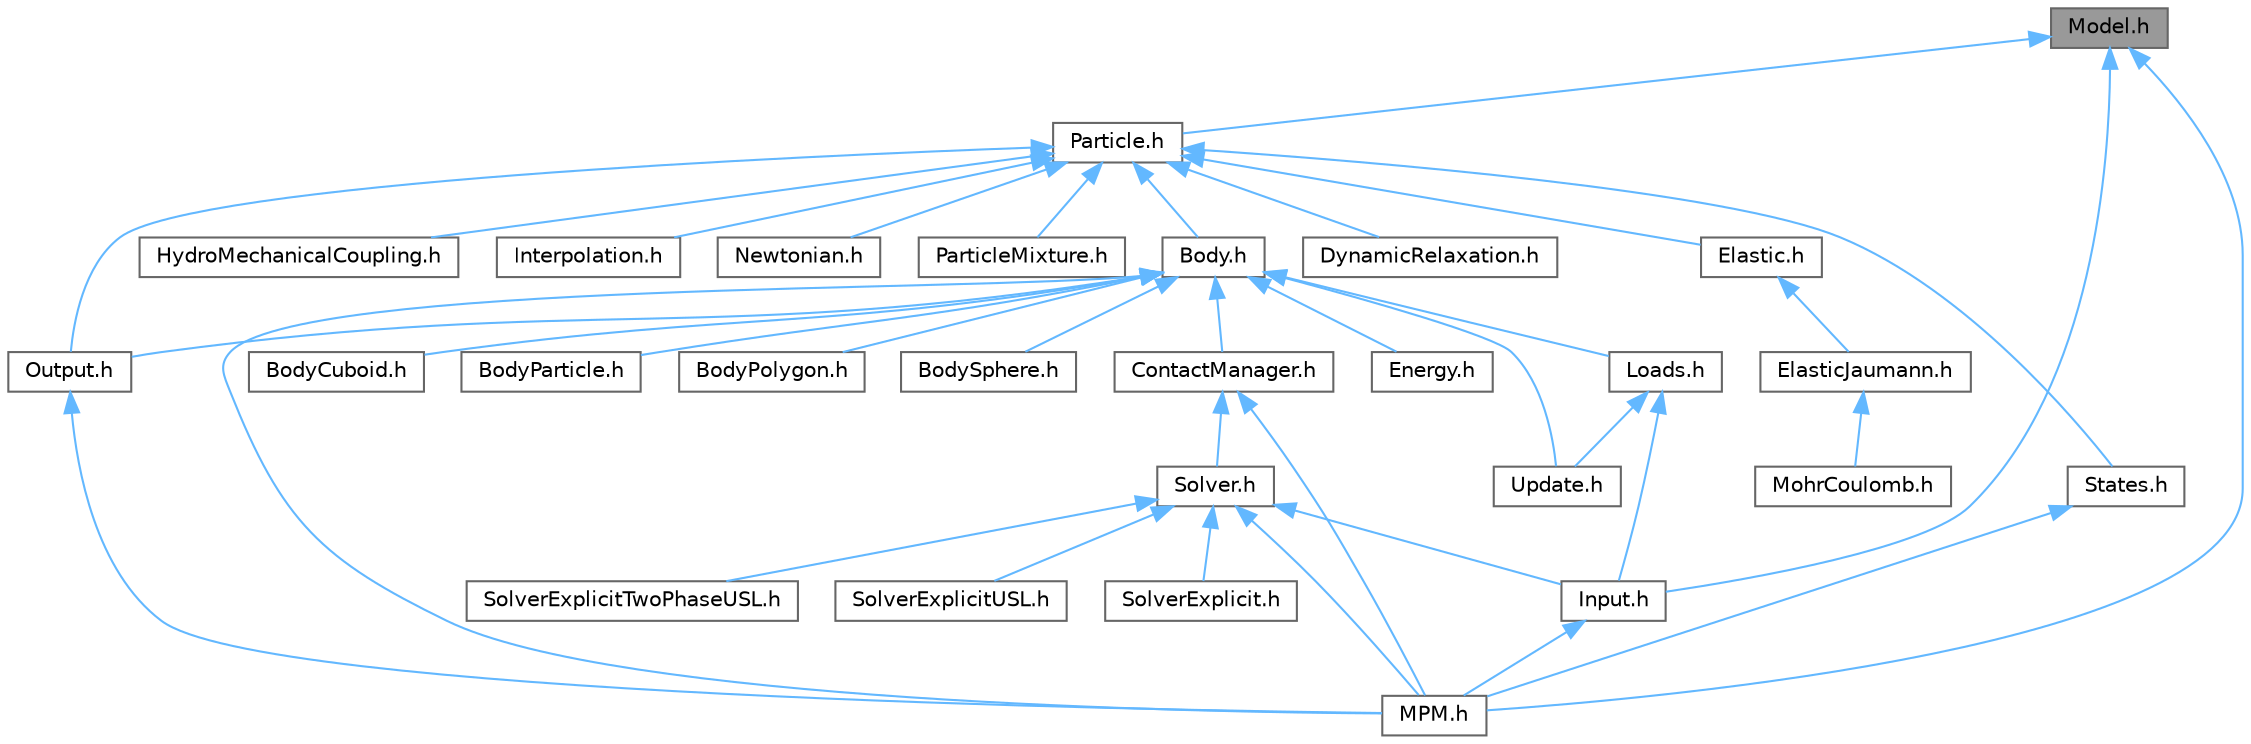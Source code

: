 digraph "Model.h"
{
 // LATEX_PDF_SIZE
  bgcolor="transparent";
  edge [fontname=Helvetica,fontsize=10,labelfontname=Helvetica,labelfontsize=10];
  node [fontname=Helvetica,fontsize=10,shape=box,height=0.2,width=0.4];
  Node1 [id="Node000001",label="Model.h",height=0.2,width=0.4,color="gray40", fillcolor="grey60", style="filled", fontcolor="black",tooltip=" "];
  Node1 -> Node2 [id="edge1_Node000001_Node000002",dir="back",color="steelblue1",style="solid",tooltip=" "];
  Node2 [id="Node000002",label="Input.h",height=0.2,width=0.4,color="grey40", fillcolor="white", style="filled",URL="$Input_8h.html",tooltip=" "];
  Node2 -> Node3 [id="edge2_Node000002_Node000003",dir="back",color="steelblue1",style="solid",tooltip=" "];
  Node3 [id="Node000003",label="MPM.h",height=0.2,width=0.4,color="grey40", fillcolor="white", style="filled",URL="$MPM_8h.html",tooltip=" "];
  Node1 -> Node3 [id="edge3_Node000001_Node000003",dir="back",color="steelblue1",style="solid",tooltip=" "];
  Node1 -> Node4 [id="edge4_Node000001_Node000004",dir="back",color="steelblue1",style="solid",tooltip=" "];
  Node4 [id="Node000004",label="Particle.h",height=0.2,width=0.4,color="grey40", fillcolor="white", style="filled",URL="$Particle_8h.html",tooltip=" "];
  Node4 -> Node5 [id="edge5_Node000004_Node000005",dir="back",color="steelblue1",style="solid",tooltip=" "];
  Node5 [id="Node000005",label="Body.h",height=0.2,width=0.4,color="grey40", fillcolor="white", style="filled",URL="$Body_8h.html",tooltip=" "];
  Node5 -> Node6 [id="edge6_Node000005_Node000006",dir="back",color="steelblue1",style="solid",tooltip=" "];
  Node6 [id="Node000006",label="BodyCuboid.h",height=0.2,width=0.4,color="grey40", fillcolor="white", style="filled",URL="$BodyCuboid_8h.html",tooltip=" "];
  Node5 -> Node7 [id="edge7_Node000005_Node000007",dir="back",color="steelblue1",style="solid",tooltip=" "];
  Node7 [id="Node000007",label="BodyParticle.h",height=0.2,width=0.4,color="grey40", fillcolor="white", style="filled",URL="$BodyParticle_8h.html",tooltip=" "];
  Node5 -> Node8 [id="edge8_Node000005_Node000008",dir="back",color="steelblue1",style="solid",tooltip=" "];
  Node8 [id="Node000008",label="BodyPolygon.h",height=0.2,width=0.4,color="grey40", fillcolor="white", style="filled",URL="$BodyPolygon_8h.html",tooltip=" "];
  Node5 -> Node9 [id="edge9_Node000005_Node000009",dir="back",color="steelblue1",style="solid",tooltip=" "];
  Node9 [id="Node000009",label="BodySphere.h",height=0.2,width=0.4,color="grey40", fillcolor="white", style="filled",URL="$BodySphere_8h.html",tooltip=" "];
  Node5 -> Node10 [id="edge10_Node000005_Node000010",dir="back",color="steelblue1",style="solid",tooltip=" "];
  Node10 [id="Node000010",label="ContactManager.h",height=0.2,width=0.4,color="grey40", fillcolor="white", style="filled",URL="$ContactManager_8h.html",tooltip=" "];
  Node10 -> Node3 [id="edge11_Node000010_Node000003",dir="back",color="steelblue1",style="solid",tooltip=" "];
  Node10 -> Node11 [id="edge12_Node000010_Node000011",dir="back",color="steelblue1",style="solid",tooltip=" "];
  Node11 [id="Node000011",label="Solver.h",height=0.2,width=0.4,color="grey40", fillcolor="white", style="filled",URL="$Solver_8h.html",tooltip=" "];
  Node11 -> Node2 [id="edge13_Node000011_Node000002",dir="back",color="steelblue1",style="solid",tooltip=" "];
  Node11 -> Node3 [id="edge14_Node000011_Node000003",dir="back",color="steelblue1",style="solid",tooltip=" "];
  Node11 -> Node12 [id="edge15_Node000011_Node000012",dir="back",color="steelblue1",style="solid",tooltip=" "];
  Node12 [id="Node000012",label="SolverExplicit.h",height=0.2,width=0.4,color="grey40", fillcolor="white", style="filled",URL="$SolverExplicit_8h.html",tooltip=" "];
  Node11 -> Node13 [id="edge16_Node000011_Node000013",dir="back",color="steelblue1",style="solid",tooltip=" "];
  Node13 [id="Node000013",label="SolverExplicitTwoPhaseUSL.h",height=0.2,width=0.4,color="grey40", fillcolor="white", style="filled",URL="$SolverExplicitTwoPhaseUSL_8h.html",tooltip=" "];
  Node11 -> Node14 [id="edge17_Node000011_Node000014",dir="back",color="steelblue1",style="solid",tooltip=" "];
  Node14 [id="Node000014",label="SolverExplicitUSL.h",height=0.2,width=0.4,color="grey40", fillcolor="white", style="filled",URL="$SolverExplicitUSL_8h.html",tooltip=" "];
  Node5 -> Node15 [id="edge18_Node000005_Node000015",dir="back",color="steelblue1",style="solid",tooltip=" "];
  Node15 [id="Node000015",label="Energy.h",height=0.2,width=0.4,color="grey40", fillcolor="white", style="filled",URL="$Energy_8h.html",tooltip=" "];
  Node5 -> Node16 [id="edge19_Node000005_Node000016",dir="back",color="steelblue1",style="solid",tooltip=" "];
  Node16 [id="Node000016",label="Loads.h",height=0.2,width=0.4,color="grey40", fillcolor="white", style="filled",URL="$Loads_8h.html",tooltip=" "];
  Node16 -> Node2 [id="edge20_Node000016_Node000002",dir="back",color="steelblue1",style="solid",tooltip=" "];
  Node16 -> Node17 [id="edge21_Node000016_Node000017",dir="back",color="steelblue1",style="solid",tooltip=" "];
  Node17 [id="Node000017",label="Update.h",height=0.2,width=0.4,color="grey40", fillcolor="white", style="filled",URL="$Update_8h.html",tooltip=" "];
  Node5 -> Node3 [id="edge22_Node000005_Node000003",dir="back",color="steelblue1",style="solid",tooltip=" "];
  Node5 -> Node18 [id="edge23_Node000005_Node000018",dir="back",color="steelblue1",style="solid",tooltip=" "];
  Node18 [id="Node000018",label="Output.h",height=0.2,width=0.4,color="grey40", fillcolor="white", style="filled",URL="$Output_8h.html",tooltip=" "];
  Node18 -> Node3 [id="edge24_Node000018_Node000003",dir="back",color="steelblue1",style="solid",tooltip=" "];
  Node5 -> Node17 [id="edge25_Node000005_Node000017",dir="back",color="steelblue1",style="solid",tooltip=" "];
  Node4 -> Node19 [id="edge26_Node000004_Node000019",dir="back",color="steelblue1",style="solid",tooltip=" "];
  Node19 [id="Node000019",label="DynamicRelaxation.h",height=0.2,width=0.4,color="grey40", fillcolor="white", style="filled",URL="$DynamicRelaxation_8h.html",tooltip=" "];
  Node4 -> Node20 [id="edge27_Node000004_Node000020",dir="back",color="steelblue1",style="solid",tooltip=" "];
  Node20 [id="Node000020",label="Elastic.h",height=0.2,width=0.4,color="grey40", fillcolor="white", style="filled",URL="$Elastic_8h.html",tooltip=" "];
  Node20 -> Node21 [id="edge28_Node000020_Node000021",dir="back",color="steelblue1",style="solid",tooltip=" "];
  Node21 [id="Node000021",label="ElasticJaumann.h",height=0.2,width=0.4,color="grey40", fillcolor="white", style="filled",URL="$ElasticJaumann_8h.html",tooltip=" "];
  Node21 -> Node22 [id="edge29_Node000021_Node000022",dir="back",color="steelblue1",style="solid",tooltip=" "];
  Node22 [id="Node000022",label="MohrCoulomb.h",height=0.2,width=0.4,color="grey40", fillcolor="white", style="filled",URL="$MohrCoulomb_8h.html",tooltip=" "];
  Node4 -> Node23 [id="edge30_Node000004_Node000023",dir="back",color="steelblue1",style="solid",tooltip=" "];
  Node23 [id="Node000023",label="HydroMechanicalCoupling.h",height=0.2,width=0.4,color="grey40", fillcolor="white", style="filled",URL="$HydroMechanicalCoupling_8h.html",tooltip=" "];
  Node4 -> Node24 [id="edge31_Node000004_Node000024",dir="back",color="steelblue1",style="solid",tooltip=" "];
  Node24 [id="Node000024",label="Interpolation.h",height=0.2,width=0.4,color="grey40", fillcolor="white", style="filled",URL="$Interpolation_8h.html",tooltip=" "];
  Node4 -> Node25 [id="edge32_Node000004_Node000025",dir="back",color="steelblue1",style="solid",tooltip=" "];
  Node25 [id="Node000025",label="Newtonian.h",height=0.2,width=0.4,color="grey40", fillcolor="white", style="filled",URL="$Newtonian_8h.html",tooltip=" "];
  Node4 -> Node18 [id="edge33_Node000004_Node000018",dir="back",color="steelblue1",style="solid",tooltip=" "];
  Node4 -> Node26 [id="edge34_Node000004_Node000026",dir="back",color="steelblue1",style="solid",tooltip=" "];
  Node26 [id="Node000026",label="ParticleMixture.h",height=0.2,width=0.4,color="grey40", fillcolor="white", style="filled",URL="$ParticleMixture_8h.html",tooltip=" "];
  Node4 -> Node27 [id="edge35_Node000004_Node000027",dir="back",color="steelblue1",style="solid",tooltip=" "];
  Node27 [id="Node000027",label="States.h",height=0.2,width=0.4,color="grey40", fillcolor="white", style="filled",URL="$States_8h.html",tooltip=" "];
  Node27 -> Node3 [id="edge36_Node000027_Node000003",dir="back",color="steelblue1",style="solid",tooltip=" "];
}
